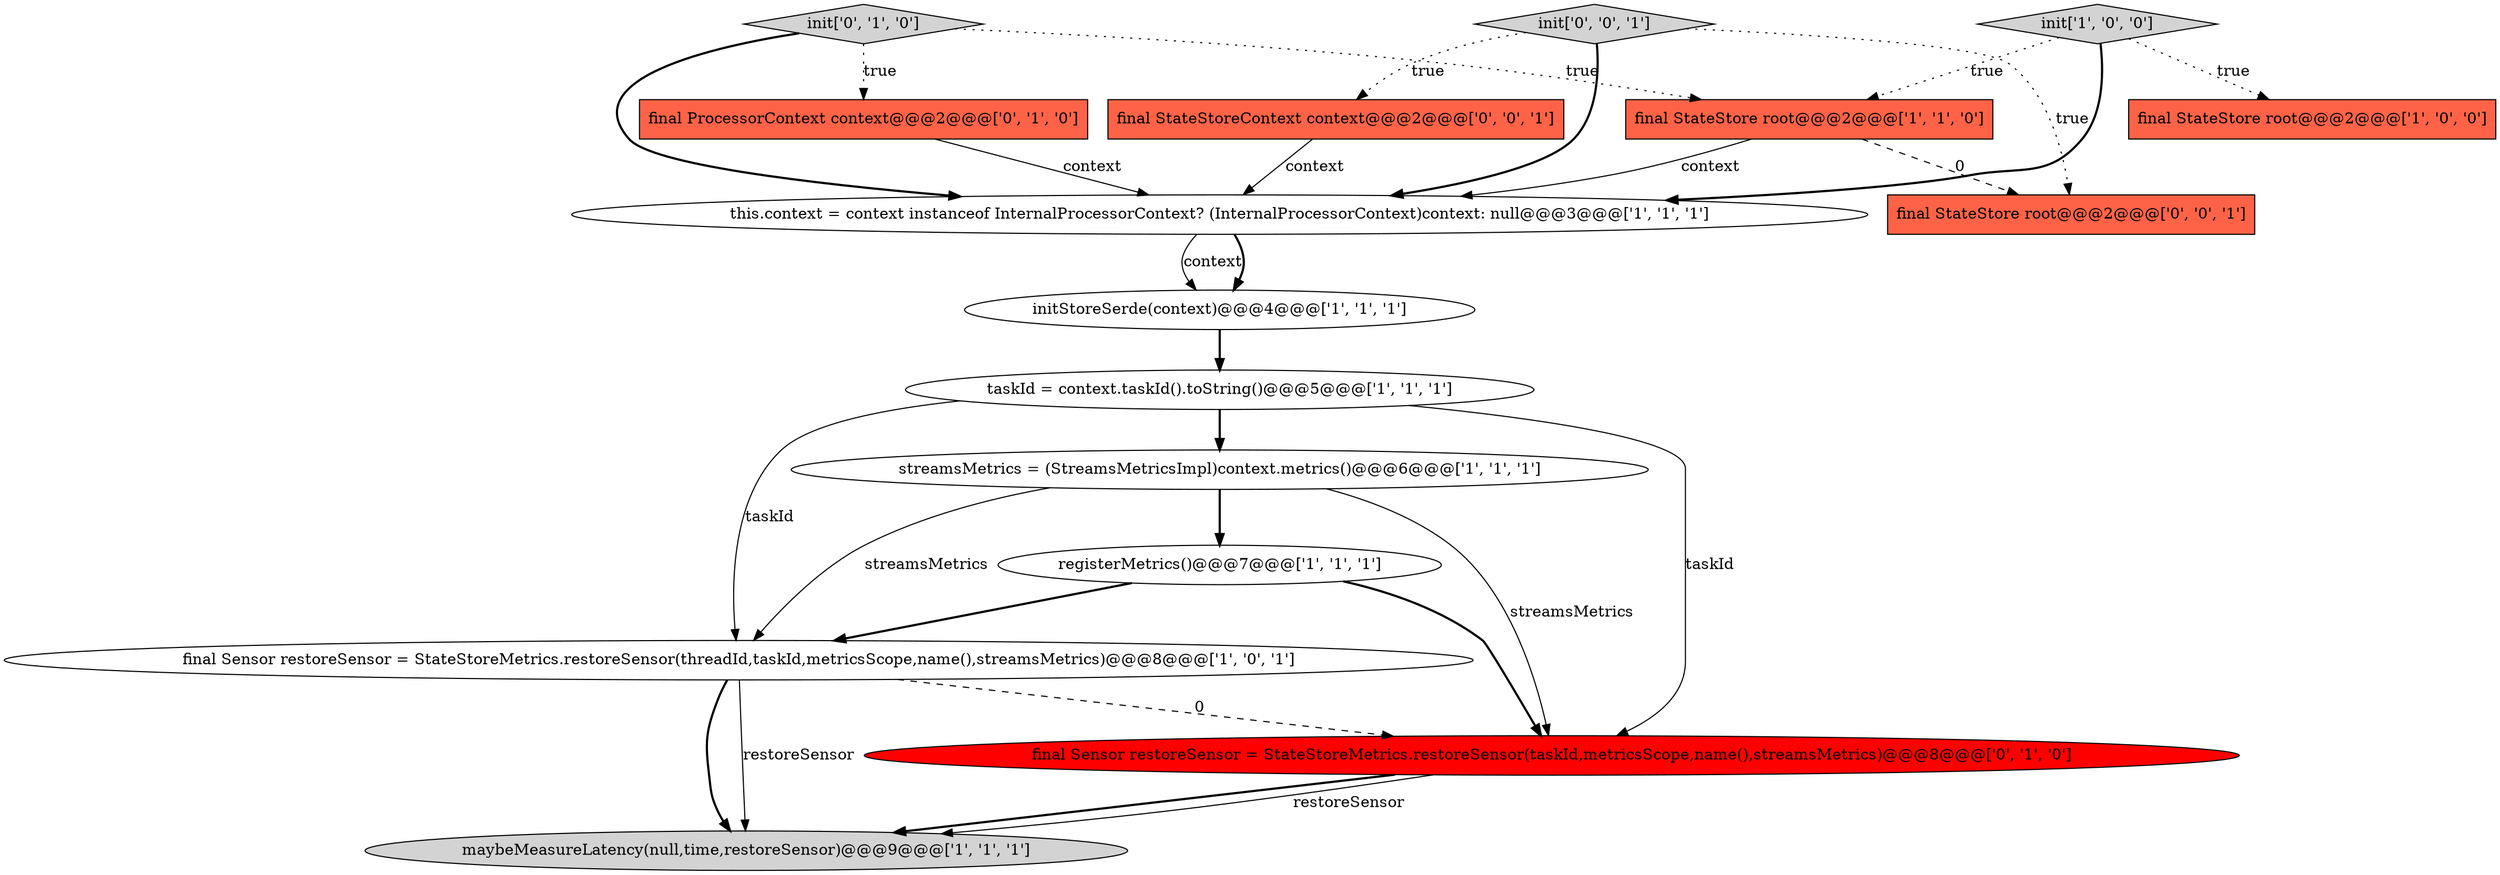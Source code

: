 digraph {
13 [style = filled, label = "init['0', '0', '1']", fillcolor = lightgray, shape = diamond image = "AAA0AAABBB3BBB"];
14 [style = filled, label = "final StateStoreContext context@@@2@@@['0', '0', '1']", fillcolor = tomato, shape = box image = "AAA0AAABBB3BBB"];
1 [style = filled, label = "final StateStore root@@@2@@@['1', '0', '0']", fillcolor = tomato, shape = box image = "AAA0AAABBB1BBB"];
7 [style = filled, label = "streamsMetrics = (StreamsMetricsImpl)context.metrics()@@@6@@@['1', '1', '1']", fillcolor = white, shape = ellipse image = "AAA0AAABBB1BBB"];
0 [style = filled, label = "this.context = context instanceof InternalProcessorContext? (InternalProcessorContext)context: null@@@3@@@['1', '1', '1']", fillcolor = white, shape = ellipse image = "AAA0AAABBB1BBB"];
2 [style = filled, label = "final Sensor restoreSensor = StateStoreMetrics.restoreSensor(threadId,taskId,metricsScope,name(),streamsMetrics)@@@8@@@['1', '0', '1']", fillcolor = white, shape = ellipse image = "AAA0AAABBB1BBB"];
10 [style = filled, label = "final ProcessorContext context@@@2@@@['0', '1', '0']", fillcolor = tomato, shape = box image = "AAA0AAABBB2BBB"];
9 [style = filled, label = "maybeMeasureLatency(null,time,restoreSensor)@@@9@@@['1', '1', '1']", fillcolor = lightgray, shape = ellipse image = "AAA0AAABBB1BBB"];
6 [style = filled, label = "final StateStore root@@@2@@@['1', '1', '0']", fillcolor = tomato, shape = box image = "AAA0AAABBB1BBB"];
8 [style = filled, label = "registerMetrics()@@@7@@@['1', '1', '1']", fillcolor = white, shape = ellipse image = "AAA0AAABBB1BBB"];
11 [style = filled, label = "init['0', '1', '0']", fillcolor = lightgray, shape = diamond image = "AAA0AAABBB2BBB"];
5 [style = filled, label = "init['1', '0', '0']", fillcolor = lightgray, shape = diamond image = "AAA0AAABBB1BBB"];
12 [style = filled, label = "final Sensor restoreSensor = StateStoreMetrics.restoreSensor(taskId,metricsScope,name(),streamsMetrics)@@@8@@@['0', '1', '0']", fillcolor = red, shape = ellipse image = "AAA1AAABBB2BBB"];
15 [style = filled, label = "final StateStore root@@@2@@@['0', '0', '1']", fillcolor = tomato, shape = box image = "AAA0AAABBB3BBB"];
4 [style = filled, label = "initStoreSerde(context)@@@4@@@['1', '1', '1']", fillcolor = white, shape = ellipse image = "AAA0AAABBB1BBB"];
3 [style = filled, label = "taskId = context.taskId().toString()@@@5@@@['1', '1', '1']", fillcolor = white, shape = ellipse image = "AAA0AAABBB1BBB"];
4->3 [style = bold, label=""];
6->0 [style = solid, label="context"];
14->0 [style = solid, label="context"];
7->2 [style = solid, label="streamsMetrics"];
11->10 [style = dotted, label="true"];
5->1 [style = dotted, label="true"];
5->6 [style = dotted, label="true"];
2->9 [style = bold, label=""];
2->9 [style = solid, label="restoreSensor"];
7->8 [style = bold, label=""];
12->9 [style = bold, label=""];
10->0 [style = solid, label="context"];
7->12 [style = solid, label="streamsMetrics"];
0->4 [style = solid, label="context"];
2->12 [style = dashed, label="0"];
11->0 [style = bold, label=""];
12->9 [style = solid, label="restoreSensor"];
8->2 [style = bold, label=""];
3->7 [style = bold, label=""];
5->0 [style = bold, label=""];
0->4 [style = bold, label=""];
6->15 [style = dashed, label="0"];
11->6 [style = dotted, label="true"];
3->2 [style = solid, label="taskId"];
3->12 [style = solid, label="taskId"];
13->15 [style = dotted, label="true"];
13->14 [style = dotted, label="true"];
8->12 [style = bold, label=""];
13->0 [style = bold, label=""];
}
